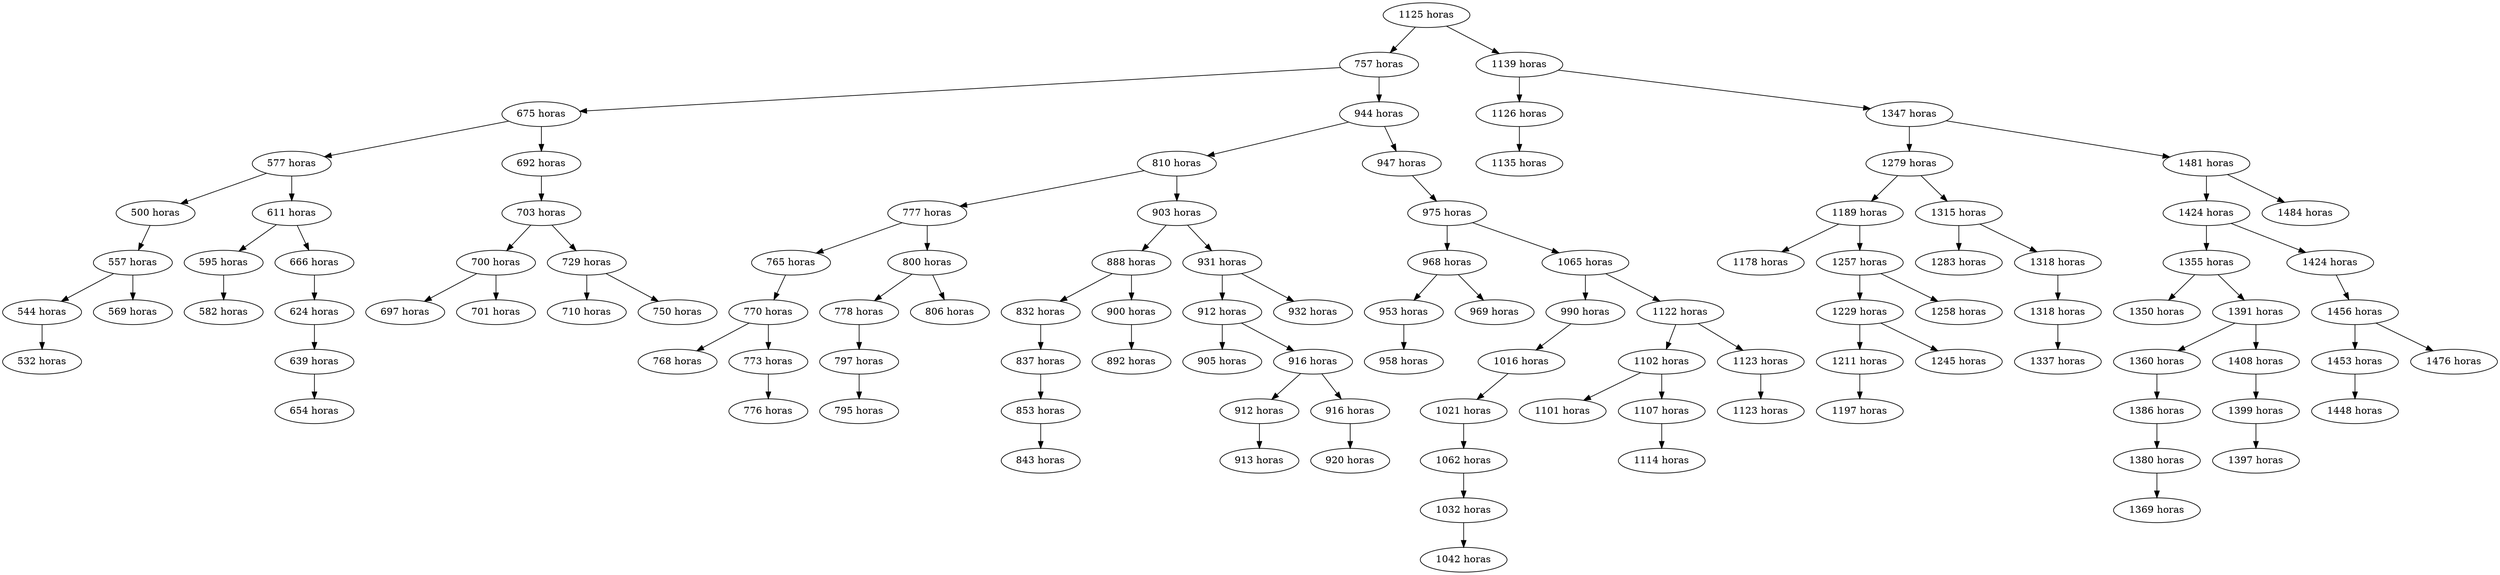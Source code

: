 digraph ArbolBinario {
"Carlos10 (1125 horas)" [label="1125 horas"];
"Carlos10 (1125 horas)" -> "Enrique28 (757 horas)";
"Enrique28 (757 horas)" [label="757 horas"];
"Enrique28 (757 horas)" -> "Piloto05 (675 horas)";
"Piloto05 (675 horas)" [label="675 horas"];
"Piloto05 (675 horas)" -> "Mario64 (577 horas)";
"Mario64 (577 horas)" [label="577 horas"];
"Mario64 (577 horas)" -> "Luis93 (500 horas)";
"Luis93 (500 horas)" [label="500 horas"];
"Luis93 (500 horas)" -> "Alberto20 (557 horas)";
"Alberto20 (557 horas)" [label="557 horas"];
"Alberto20 (557 horas)" -> "Enrique63 (544 horas)";
"Enrique63 (544 horas)" [label="544 horas"];
"Enrique63 (544 horas)" -> "Piloto09 (532 horas)";
"Piloto09 (532 horas)" [label="532 horas"];
"Alberto20 (557 horas)" -> "Victor33 (569 horas)";
"Victor33 (569 horas)" [label="569 horas"];
"Mario64 (577 horas)" -> "Alberto35 (611 horas)";
"Alberto35 (611 horas)" [label="611 horas"];
"Alberto35 (611 horas)" -> "Mario34 (595 horas)";
"Mario34 (595 horas)" [label="595 horas"];
"Mario34 (595 horas)" -> "Miguel61 (582 horas)";
"Miguel61 (582 horas)" [label="582 horas"];
"Alberto35 (611 horas)" -> "Jorge41 (666 horas)";
"Jorge41 (666 horas)" [label="666 horas"];
"Jorge41 (666 horas)" -> "Rafael16 (624 horas)";
"Rafael16 (624 horas)" [label="624 horas"];
"Rafael16 (624 horas)" -> "Juan15 (639 horas)";
"Juan15 (639 horas)" [label="639 horas"];
"Juan15 (639 horas)" -> "Roberto31 (654 horas)";
"Roberto31 (654 horas)" [label="654 horas"];
"Piloto05 (675 horas)" -> "Enrique49 (692 horas)";
"Enrique49 (692 horas)" [label="692 horas"];
"Enrique49 (692 horas)" -> "Andres59 (703 horas)";
"Andres59 (703 horas)" [label="703 horas"];
"Andres59 (703 horas)" -> "Piloto01 (700 horas)";
"Piloto01 (700 horas)" [label="700 horas"];
"Piloto01 (700 horas)" -> "Raul35 (697 horas)";
"Raul35 (697 horas)" [label="697 horas"];
"Piloto01 (700 horas)" -> "Piloto08 (701 horas)";
"Piloto08 (701 horas)" [label="701 horas"];
"Andres59 (703 horas)" -> "Roberto45 (729 horas)";
"Roberto45 (729 horas)" [label="729 horas"];
"Roberto45 (729 horas)" -> "Roberto86 (710 horas)";
"Roberto86 (710 horas)" [label="710 horas"];
"Roberto45 (729 horas)" -> "Fernando86 (750 horas)";
"Fernando86 (750 horas)" [label="750 horas"];
"Enrique28 (757 horas)" -> "Jorge20 (944 horas)";
"Jorge20 (944 horas)" [label="944 horas"];
"Jorge20 (944 horas)" -> "Jose19 (810 horas)";
"Jose19 (810 horas)" [label="810 horas"];
"Jose19 (810 horas)" -> "Victor65 (777 horas)";
"Victor65 (777 horas)" [label="777 horas"];
"Victor65 (777 horas)" -> "Hugo85 (765 horas)";
"Hugo85 (765 horas)" [label="765 horas"];
"Hugo85 (765 horas)" -> "Fernando25 (770 horas)";
"Fernando25 (770 horas)" [label="770 horas"];
"Fernando25 (770 horas)" -> "Juan42 (768 horas)";
"Juan42 (768 horas)" [label="768 horas"];
"Fernando25 (770 horas)" -> "Piloto06 (773 horas)";
"Piloto06 (773 horas)" [label="773 horas"];
"Piloto06 (773 horas)" -> "Alejandro90 (776 horas)";
"Alejandro90 (776 horas)" [label="776 horas"];
"Victor65 (777 horas)" -> "Piloto02 (800 horas)";
"Piloto02 (800 horas)" [label="800 horas"];
"Piloto02 (800 horas)" -> "Luis34 (778 horas)";
"Luis34 (778 horas)" [label="778 horas"];
"Luis34 (778 horas)" -> "Mario89 (797 horas)";
"Mario89 (797 horas)" [label="797 horas"];
"Mario89 (797 horas)" -> "Rafael82 (795 horas)";
"Rafael82 (795 horas)" [label="795 horas"];
"Piloto02 (800 horas)" -> "Juan60 (806 horas)";
"Juan60 (806 horas)" [label="806 horas"];
"Jose19 (810 horas)" -> "Alejandro5 (903 horas)";
"Alejandro5 (903 horas)" [label="903 horas"];
"Alejandro5 (903 horas)" -> "Juan1 (888 horas)";
"Juan1 (888 horas)" [label="888 horas"];
"Juan1 (888 horas)" -> "Enrique66 (832 horas)";
"Enrique66 (832 horas)" [label="832 horas"];
"Enrique66 (832 horas)" -> "Pedro15 (837 horas)";
"Pedro15 (837 horas)" [label="837 horas"];
"Pedro15 (837 horas)" -> "Luis45 (853 horas)";
"Luis45 (853 horas)" [label="853 horas"];
"Luis45 (853 horas)" -> "Roberto51 (843 horas)";
"Roberto51 (843 horas)" [label="843 horas"];
"Juan1 (888 horas)" -> "Fernando23 (900 horas)";
"Fernando23 (900 horas)" [label="900 horas"];
"Fernando23 (900 horas)" -> "Daniel67 (892 horas)";
"Daniel67 (892 horas)" [label="892 horas"];
"Alejandro5 (903 horas)" -> "Fernando3 (931 horas)";
"Fernando3 (931 horas)" [label="931 horas"];
"Fernando3 (931 horas)" -> "Ricardo99 (912 horas)";
"Ricardo99 (912 horas)" [label="912 horas"];
"Ricardo99 (912 horas)" -> "Fernando4 (905 horas)";
"Fernando4 (905 horas)" [label="905 horas"];
"Ricardo99 (912 horas)" -> "Roberto20 (916 horas)";
"Roberto20 (916 horas)" [label="916 horas"];
"Roberto20 (916 horas)" -> "Andres88 (912 horas)";
"Andres88 (912 horas)" [label="912 horas"];
"Andres88 (912 horas)" -> "Andres49 (913 horas)";
"Andres49 (913 horas)" [label="913 horas"];
"Roberto20 (916 horas)" -> "Jorge24 (916 horas)";
"Jorge24 (916 horas)" [label="916 horas"];
"Jorge24 (916 horas)" -> "Piloto04 (920 horas)";
"Piloto04 (920 horas)" [label="920 horas"];
"Fernando3 (931 horas)" -> "Jose4 (932 horas)";
"Jose4 (932 horas)" [label="932 horas"];
"Jorge20 (944 horas)" -> "Jorge3 (947 horas)";
"Jorge3 (947 horas)" [label="947 horas"];
"Jorge3 (947 horas)" -> "Alberto49 (975 horas)";
"Alberto49 (975 horas)" [label="975 horas"];
"Alberto49 (975 horas)" -> "Juan19 (968 horas)";
"Juan19 (968 horas)" [label="968 horas"];
"Juan19 (968 horas)" -> "Roberto46 (953 horas)";
"Roberto46 (953 horas)" [label="953 horas"];
"Roberto46 (953 horas)" -> "Jorge85 (958 horas)";
"Jorge85 (958 horas)" [label="958 horas"];
"Juan19 (968 horas)" -> "Roberto46 (969 horas)";
"Roberto46 (969 horas)" [label="969 horas"];
"Alberto49 (975 horas)" -> "Jorge56 (1065 horas)";
"Jorge56 (1065 horas)" [label="1065 horas"];
"Jorge56 (1065 horas)" -> "Rafael99 (990 horas)";
"Rafael99 (990 horas)" [label="990 horas"];
"Rafael99 (990 horas)" -> "Luis41 (1016 horas)";
"Luis41 (1016 horas)" [label="1016 horas"];
"Luis41 (1016 horas)" -> "Miguel25 (1021 horas)";
"Miguel25 (1021 horas)" [label="1021 horas"];
"Miguel25 (1021 horas)" -> "Ricardo90 (1062 horas)";
"Ricardo90 (1062 horas)" [label="1062 horas"];
"Ricardo90 (1062 horas)" -> "Pedro70 (1032 horas)";
"Pedro70 (1032 horas)" [label="1032 horas"];
"Pedro70 (1032 horas)" -> "Daniel26 (1042 horas)";
"Daniel26 (1042 horas)" [label="1042 horas"];
"Jorge56 (1065 horas)" -> "Raul76 (1122 horas)";
"Raul76 (1122 horas)" [label="1122 horas"];
"Raul76 (1122 horas)" -> "Mario45 (1102 horas)";
"Mario45 (1102 horas)" [label="1102 horas"];
"Mario45 (1102 horas)" -> "Piloto07 (1101 horas)";
"Piloto07 (1101 horas)" [label="1101 horas"];
"Mario45 (1102 horas)" -> "Roberto94 (1107 horas)";
"Roberto94 (1107 horas)" [label="1107 horas"];
"Roberto94 (1107 horas)" -> "Rafael87 (1114 horas)";
"Rafael87 (1114 horas)" [label="1114 horas"];
"Raul76 (1122 horas)" -> "Alberto67 (1123 horas)";
"Alberto67 (1123 horas)" [label="1123 horas"];
"Alberto67 (1123 horas)" -> "Juan7 (1123 horas)";
"Juan7 (1123 horas)" [label="1123 horas"];
"Carlos10 (1125 horas)" -> "Enrique73 (1139 horas)";
"Enrique73 (1139 horas)" [label="1139 horas"];
"Enrique73 (1139 horas)" -> "Jorge68 (1126 horas)";
"Jorge68 (1126 horas)" [label="1126 horas"];
"Jorge68 (1126 horas)" -> "Carlos38 (1135 horas)";
"Carlos38 (1135 horas)" [label="1135 horas"];
"Enrique73 (1139 horas)" -> "Carlos67 (1347 horas)";
"Carlos67 (1347 horas)" [label="1347 horas"];
"Carlos67 (1347 horas)" -> "Pedro18 (1279 horas)";
"Pedro18 (1279 horas)" [label="1279 horas"];
"Pedro18 (1279 horas)" -> "Andres12 (1189 horas)";
"Andres12 (1189 horas)" [label="1189 horas"];
"Andres12 (1189 horas)" -> "Enrique84 (1178 horas)";
"Enrique84 (1178 horas)" [label="1178 horas"];
"Andres12 (1189 horas)" -> "Jose77 (1257 horas)";
"Jose77 (1257 horas)" [label="1257 horas"];
"Jose77 (1257 horas)" -> "Alejandro94 (1229 horas)";
"Alejandro94 (1229 horas)" [label="1229 horas"];
"Alejandro94 (1229 horas)" -> "Andres30 (1211 horas)";
"Andres30 (1211 horas)" [label="1211 horas"];
"Andres30 (1211 horas)" -> "Rafael47 (1197 horas)";
"Rafael47 (1197 horas)" [label="1197 horas"];
"Alejandro94 (1229 horas)" -> "Fernando4 (1245 horas)";
"Fernando4 (1245 horas)" [label="1245 horas"];
"Jose77 (1257 horas)" -> "Alejandro67 (1258 horas)";
"Alejandro67 (1258 horas)" [label="1258 horas"];
"Pedro18 (1279 horas)" -> "Luis73 (1315 horas)";
"Luis73 (1315 horas)" [label="1315 horas"];
"Luis73 (1315 horas)" -> "Carlos68 (1283 horas)";
"Carlos68 (1283 horas)" [label="1283 horas"];
"Luis73 (1315 horas)" -> "Raul55 (1318 horas)";
"Raul55 (1318 horas)" [label="1318 horas"];
"Raul55 (1318 horas)" -> "Juan78 (1318 horas)";
"Juan78 (1318 horas)" [label="1318 horas"];
"Juan78 (1318 horas)" -> "Daniel63 (1337 horas)";
"Daniel63 (1337 horas)" [label="1337 horas"];
"Carlos67 (1347 horas)" -> "Rafael85 (1481 horas)";
"Rafael85 (1481 horas)" [label="1481 horas"];
"Rafael85 (1481 horas)" -> "Roberto97 (1424 horas)";
"Roberto97 (1424 horas)" [label="1424 horas"];
"Roberto97 (1424 horas)" -> "Piloto10 (1355 horas)";
"Piloto10 (1355 horas)" [label="1355 horas"];
"Piloto10 (1355 horas)" -> "Victor59 (1350 horas)";
"Victor59 (1350 horas)" [label="1350 horas"];
"Piloto10 (1355 horas)" -> "Ricardo31 (1391 horas)";
"Ricardo31 (1391 horas)" [label="1391 horas"];
"Ricardo31 (1391 horas)" -> "Miguel51 (1360 horas)";
"Miguel51 (1360 horas)" [label="1360 horas"];
"Miguel51 (1360 horas)" -> "Ricardo64 (1386 horas)";
"Ricardo64 (1386 horas)" [label="1386 horas"];
"Ricardo64 (1386 horas)" -> "Luis92 (1380 horas)";
"Luis92 (1380 horas)" [label="1380 horas"];
"Luis92 (1380 horas)" -> "Roberto54 (1369 horas)";
"Roberto54 (1369 horas)" [label="1369 horas"];
"Ricardo31 (1391 horas)" -> "Roberto98 (1408 horas)";
"Roberto98 (1408 horas)" [label="1408 horas"];
"Roberto98 (1408 horas)" -> "Juan60 (1399 horas)";
"Juan60 (1399 horas)" [label="1399 horas"];
"Juan60 (1399 horas)" -> "Jorge76 (1397 horas)";
"Jorge76 (1397 horas)" [label="1397 horas"];
"Roberto97 (1424 horas)" -> "Fernando10 (1424 horas)";
"Fernando10 (1424 horas)" [label="1424 horas"];
"Fernando10 (1424 horas)" -> "Carlos56 (1456 horas)";
"Carlos56 (1456 horas)" [label="1456 horas"];
"Carlos56 (1456 horas)" -> "Piloto03 (1453 horas)";
"Piloto03 (1453 horas)" [label="1453 horas"];
"Piloto03 (1453 horas)" -> "Ricardo72 (1448 horas)";
"Ricardo72 (1448 horas)" [label="1448 horas"];
"Carlos56 (1456 horas)" -> "Ricardo72 (1476 horas)";
"Ricardo72 (1476 horas)" [label="1476 horas"];
"Rafael85 (1481 horas)" -> "Luis63 (1484 horas)";
"Luis63 (1484 horas)" [label="1484 horas"];
}
